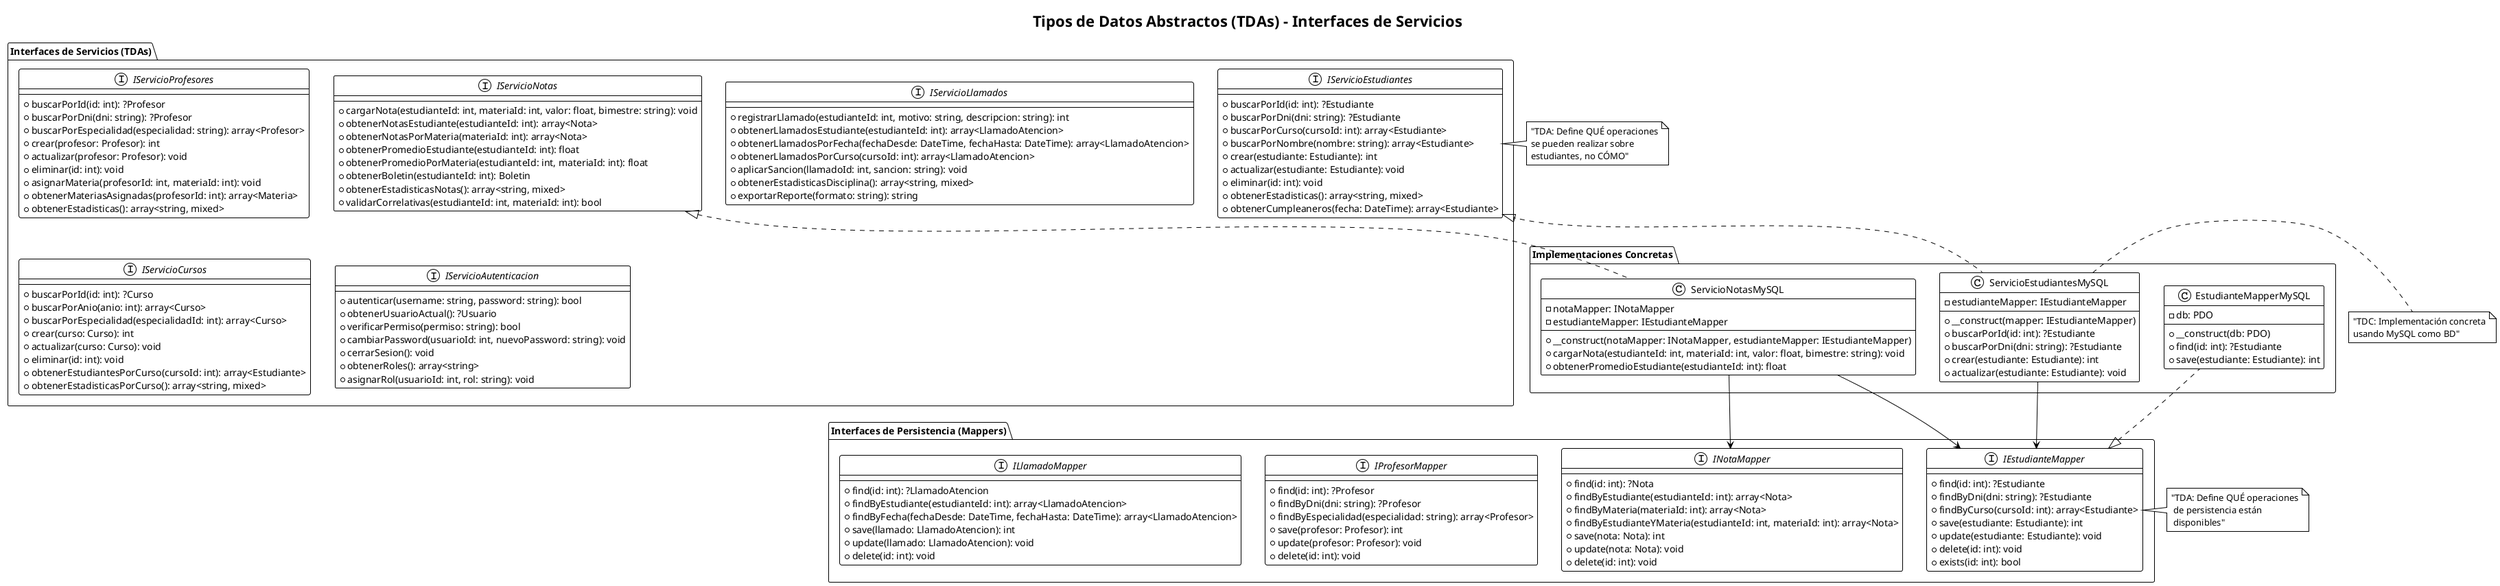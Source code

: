 @startuml Interfaces_TDA_SIGE
!theme plain
title Tipos de Datos Abstractos (TDAs) - Interfaces de Servicios

package "Interfaces de Servicios (TDAs)" {

    interface "IServicioEstudiantes" as IServEst {
        +buscarPorId(id: int): ?Estudiante
        +buscarPorDni(dni: string): ?Estudiante
        +buscarPorCurso(cursoId: int): array<Estudiante>
        +buscarPorNombre(nombre: string): array<Estudiante>
        +crear(estudiante: Estudiante): int
        +actualizar(estudiante: Estudiante): void
        +eliminar(id: int): void
        +obtenerEstadisticas(): array<string, mixed>
        +obtenerCumpleaneros(fecha: DateTime): array<Estudiante>
    }

    interface "IServicioNotas" as IServNotas {
        +cargarNota(estudianteId: int, materiaId: int, valor: float, bimestre: string): void
        +obtenerNotasEstudiante(estudianteId: int): array<Nota>
        +obtenerNotasPorMateria(materiaId: int): array<Nota>
        +obtenerPromedioEstudiante(estudianteId: int): float
        +obtenerPromedioPorMateria(estudianteId: int, materiaId: int): float
        +obtenerBoletin(estudianteId: int): Boletin
        +obtenerEstadisticasNotas(): array<string, mixed>
        +validarCorrelativas(estudianteId: int, materiaId: int): bool
    }

    interface "IServicioProfesores" as IServProf {
        +buscarPorId(id: int): ?Profesor
        +buscarPorDni(dni: string): ?Profesor
        +buscarPorEspecialidad(especialidad: string): array<Profesor>
        +crear(profesor: Profesor): int
        +actualizar(profesor: Profesor): void
        +eliminar(id: int): void
        +asignarMateria(profesorId: int, materiaId: int): void
        +obtenerMateriasAsignadas(profesorId: int): array<Materia>
        +obtenerEstadisticas(): array<string, mixed>
    }

    interface "IServicioLlamados" as IServLlamados {
        +registrarLlamado(estudianteId: int, motivo: string, descripcion: string): int
        +obtenerLlamadosEstudiante(estudianteId: int): array<LlamadoAtencion>
        +obtenerLlamadosPorFecha(fechaDesde: DateTime, fechaHasta: DateTime): array<LlamadoAtencion>
        +obtenerLlamadosPorCurso(cursoId: int): array<LlamadoAtencion>
        +aplicarSancion(llamadoId: int, sancion: string): void
        +obtenerEstadisticasDisciplina(): array<string, mixed>
        +exportarReporte(formato: string): string
    }

    interface "IServicioCursos" as IServCursos {
        +buscarPorId(id: int): ?Curso
        +buscarPorAnio(anio: int): array<Curso>
        +buscarPorEspecialidad(especialidadId: int): array<Curso>
        +crear(curso: Curso): int
        +actualizar(curso: Curso): void
        +eliminar(id: int): void
        +obtenerEstudiantesPorCurso(cursoId: int): array<Estudiante>
        +obtenerEstadisticasPorCurso(): array<string, mixed>
    }

    interface "IServicioAutenticacion" as IServAuth {
        +autenticar(username: string, password: string): bool
        +obtenerUsuarioActual(): ?Usuario
        +verificarPermiso(permiso: string): bool
        +cambiarPassword(usuarioId: int, nuevoPassword: string): void
        +cerrarSesion(): void
        +obtenerRoles(): array<string>
        +asignarRol(usuarioId: int, rol: string): void
    }
}

package "Interfaces de Persistencia (Mappers)" {

    interface "IEstudianteMapper" as IEstMapper {
        +find(id: int): ?Estudiante
        +findByDni(dni: string): ?Estudiante
        +findByCurso(cursoId: int): array<Estudiante>
        +save(estudiante: Estudiante): int
        +update(estudiante: Estudiante): void
        +delete(id: int): void
        +exists(id: int): bool
    }

    interface "INotaMapper" as INotaMapper {
        +find(id: int): ?Nota
        +findByEstudiante(estudianteId: int): array<Nota>
        +findByMateria(materiaId: int): array<Nota>
        +findByEstudianteYMateria(estudianteId: int, materiaId: int): array<Nota>
        +save(nota: Nota): int
        +update(nota: Nota): void
        +delete(id: int): void
    }

    interface "IProfesorMapper" as IProfMapper {
        +find(id: int): ?Profesor
        +findByDni(dni: string): ?Profesor
        +findByEspecialidad(especialidad: string): array<Profesor>
        +save(profesor: Profesor): int
        +update(profesor: Profesor): void
        +delete(id: int): void
    }

    interface "ILlamadoMapper" as ILlamadoMapper {
        +find(id: int): ?LlamadoAtencion
        +findByEstudiante(estudianteId: int): array<LlamadoAtencion>
        +findByFecha(fechaDesde: DateTime, fechaHasta: DateTime): array<LlamadoAtencion>
        +save(llamado: LlamadoAtencion): int
        +update(llamado: LlamadoAtencion): void
        +delete(id: int): void
    }
}

package "Implementaciones Concretas" {

    class "ServicioEstudiantesMySQL" as ServEstMySQL {
        -estudianteMapper: IEstudianteMapper
        +__construct(mapper: IEstudianteMapper)
        +buscarPorId(id: int): ?Estudiante
        +buscarPorDni(dni: string): ?Estudiante
        +crear(estudiante: Estudiante): int
        +actualizar(estudiante: Estudiante): void
    }

    class "ServicioNotasMySQL" as ServNotasMySQL {
        -notaMapper: INotaMapper
        -estudianteMapper: IEstudianteMapper
        +__construct(notaMapper: INotaMapper, estudianteMapper: IEstudianteMapper)
        +cargarNota(estudianteId: int, materiaId: int, valor: float, bimestre: string): void
        +obtenerPromedioEstudiante(estudianteId: int): float
    }

    class "EstudianteMapperMySQL" as EstMapperMySQL {
        -db: PDO
        +__construct(db: PDO)
        +find(id: int): ?Estudiante
        +save(estudiante: Estudiante): int
    }
}

' Relaciones de implementación
IServEst <|.. ServEstMySQL
IServNotas <|.. ServNotasMySQL
IEstMapper <|.. EstMapperMySQL

' Dependencias
ServEstMySQL --> IEstMapper
ServNotasMySQL --> INotaMapper
ServNotasMySQL --> IEstMapper

' Notas sobre los TDAs
note right of IServEst : "TDA: Define QUÉ operaciones\nse pueden realizar sobre\nestudiantes, no CÓMO"
note right of IEstMapper : "TDA: Define QUÉ operaciones\n de persistencia están\n disponibles"
note right of ServEstMySQL : "TDC: Implementación concreta\nusando MySQL como BD"

@enduml
